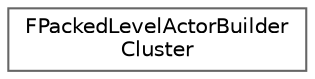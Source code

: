 digraph "Graphical Class Hierarchy"
{
 // INTERACTIVE_SVG=YES
 // LATEX_PDF_SIZE
  bgcolor="transparent";
  edge [fontname=Helvetica,fontsize=10,labelfontname=Helvetica,labelfontsize=10];
  node [fontname=Helvetica,fontsize=10,shape=box,height=0.2,width=0.4];
  rankdir="LR";
  Node0 [id="Node000000",label="FPackedLevelActorBuilder\lCluster",height=0.2,width=0.4,color="grey40", fillcolor="white", style="filled",URL="$d1/dab/classFPackedLevelActorBuilderCluster.html",tooltip=" "];
}
